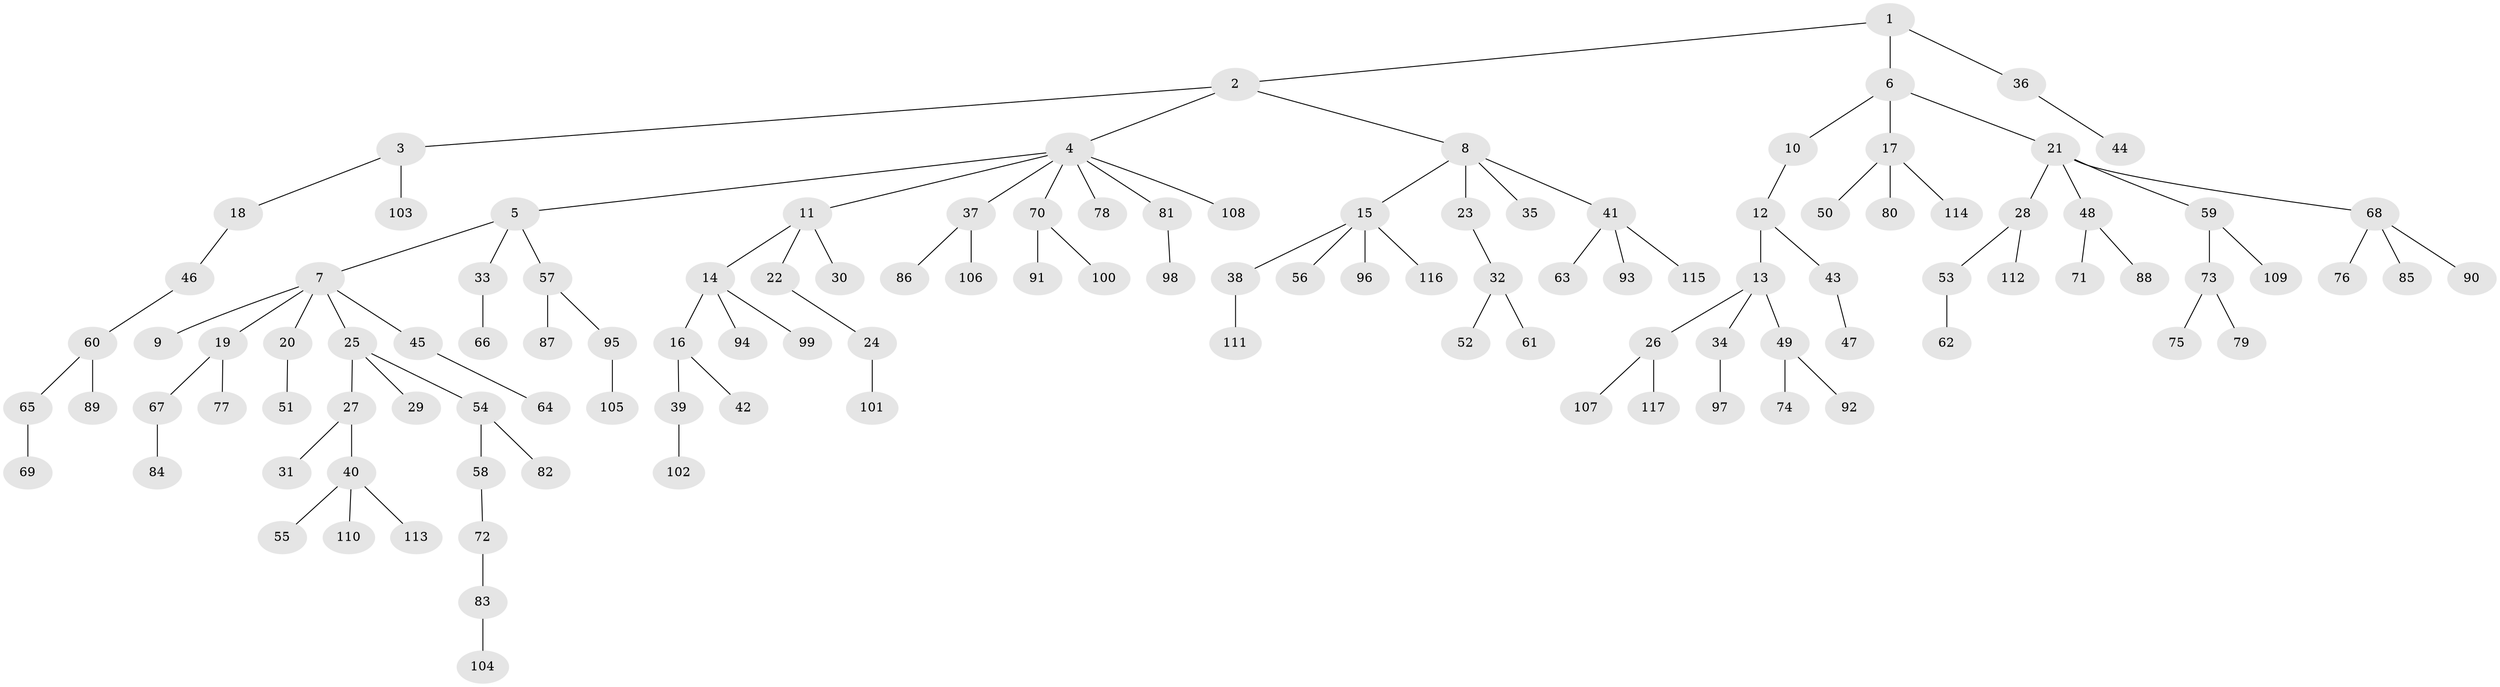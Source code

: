 // Generated by graph-tools (version 1.1) at 2025/26/03/09/25 03:26:27]
// undirected, 117 vertices, 116 edges
graph export_dot {
graph [start="1"]
  node [color=gray90,style=filled];
  1;
  2;
  3;
  4;
  5;
  6;
  7;
  8;
  9;
  10;
  11;
  12;
  13;
  14;
  15;
  16;
  17;
  18;
  19;
  20;
  21;
  22;
  23;
  24;
  25;
  26;
  27;
  28;
  29;
  30;
  31;
  32;
  33;
  34;
  35;
  36;
  37;
  38;
  39;
  40;
  41;
  42;
  43;
  44;
  45;
  46;
  47;
  48;
  49;
  50;
  51;
  52;
  53;
  54;
  55;
  56;
  57;
  58;
  59;
  60;
  61;
  62;
  63;
  64;
  65;
  66;
  67;
  68;
  69;
  70;
  71;
  72;
  73;
  74;
  75;
  76;
  77;
  78;
  79;
  80;
  81;
  82;
  83;
  84;
  85;
  86;
  87;
  88;
  89;
  90;
  91;
  92;
  93;
  94;
  95;
  96;
  97;
  98;
  99;
  100;
  101;
  102;
  103;
  104;
  105;
  106;
  107;
  108;
  109;
  110;
  111;
  112;
  113;
  114;
  115;
  116;
  117;
  1 -- 2;
  1 -- 6;
  1 -- 36;
  2 -- 3;
  2 -- 4;
  2 -- 8;
  3 -- 18;
  3 -- 103;
  4 -- 5;
  4 -- 11;
  4 -- 37;
  4 -- 70;
  4 -- 78;
  4 -- 81;
  4 -- 108;
  5 -- 7;
  5 -- 33;
  5 -- 57;
  6 -- 10;
  6 -- 17;
  6 -- 21;
  7 -- 9;
  7 -- 19;
  7 -- 20;
  7 -- 25;
  7 -- 45;
  8 -- 15;
  8 -- 23;
  8 -- 35;
  8 -- 41;
  10 -- 12;
  11 -- 14;
  11 -- 22;
  11 -- 30;
  12 -- 13;
  12 -- 43;
  13 -- 26;
  13 -- 34;
  13 -- 49;
  14 -- 16;
  14 -- 94;
  14 -- 99;
  15 -- 38;
  15 -- 56;
  15 -- 96;
  15 -- 116;
  16 -- 39;
  16 -- 42;
  17 -- 50;
  17 -- 80;
  17 -- 114;
  18 -- 46;
  19 -- 67;
  19 -- 77;
  20 -- 51;
  21 -- 28;
  21 -- 48;
  21 -- 59;
  21 -- 68;
  22 -- 24;
  23 -- 32;
  24 -- 101;
  25 -- 27;
  25 -- 29;
  25 -- 54;
  26 -- 107;
  26 -- 117;
  27 -- 31;
  27 -- 40;
  28 -- 53;
  28 -- 112;
  32 -- 52;
  32 -- 61;
  33 -- 66;
  34 -- 97;
  36 -- 44;
  37 -- 86;
  37 -- 106;
  38 -- 111;
  39 -- 102;
  40 -- 55;
  40 -- 110;
  40 -- 113;
  41 -- 63;
  41 -- 93;
  41 -- 115;
  43 -- 47;
  45 -- 64;
  46 -- 60;
  48 -- 71;
  48 -- 88;
  49 -- 74;
  49 -- 92;
  53 -- 62;
  54 -- 58;
  54 -- 82;
  57 -- 87;
  57 -- 95;
  58 -- 72;
  59 -- 73;
  59 -- 109;
  60 -- 65;
  60 -- 89;
  65 -- 69;
  67 -- 84;
  68 -- 76;
  68 -- 85;
  68 -- 90;
  70 -- 91;
  70 -- 100;
  72 -- 83;
  73 -- 75;
  73 -- 79;
  81 -- 98;
  83 -- 104;
  95 -- 105;
}
